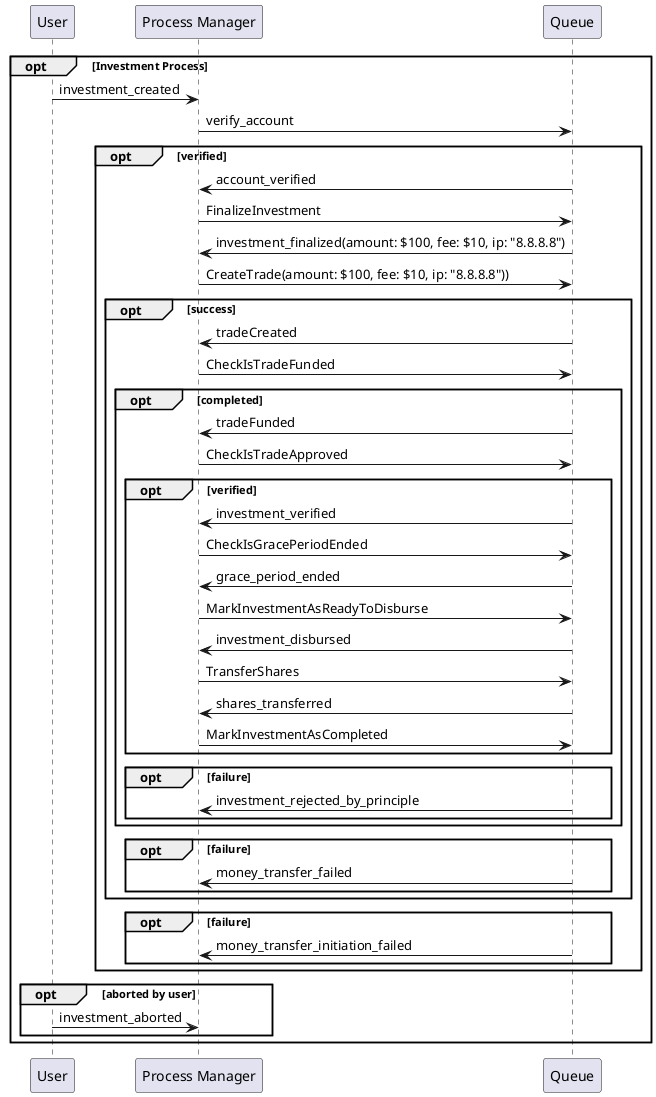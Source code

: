 @startuml

participant "User" as U
participant "Process Manager" as PM
participant "Queue" as Q

opt Investment Process
U -> PM: investment_created
PM -> Q: verify_account
opt verified
 Q -> PM: account_verified
 PM -> Q: FinalizeInvestment
 Q -> PM: investment_finalized(amount: $100, fee: $10, ip: "8.8.8.8")
 PM -> Q: CreateTrade(amount: $100, fee: $10, ip: "8.8.8.8"))
    opt success
     Q -> PM: tradeCreated
     PM -> Q: CheckIsTradeFunded
     opt completed
      Q -> PM: tradeFunded
      PM -> Q: CheckIsTradeApproved
      opt verified
        Q -> PM: investment_verified
        PM -> Q: CheckIsGracePeriodEnded
        Q -> PM: grace_period_ended
        PM -> Q: MarkInvestmentAsReadyToDisburse
        Q -> PM: investment_disbursed
        PM -> Q: TransferShares
        Q -> PM: shares_transferred
        PM -> Q: MarkInvestmentAsCompleted
      end
      opt failure
       Q -> PM: investment_rejected_by_principle
      end
     end
     opt failure
      Q -> PM: money_transfer_failed
     end
    end
    opt failure
     Q -> PM: money_transfer_initiation_failed
    end

end
opt aborted by user
U -> PM: investment_aborted
end
end

@enduml
